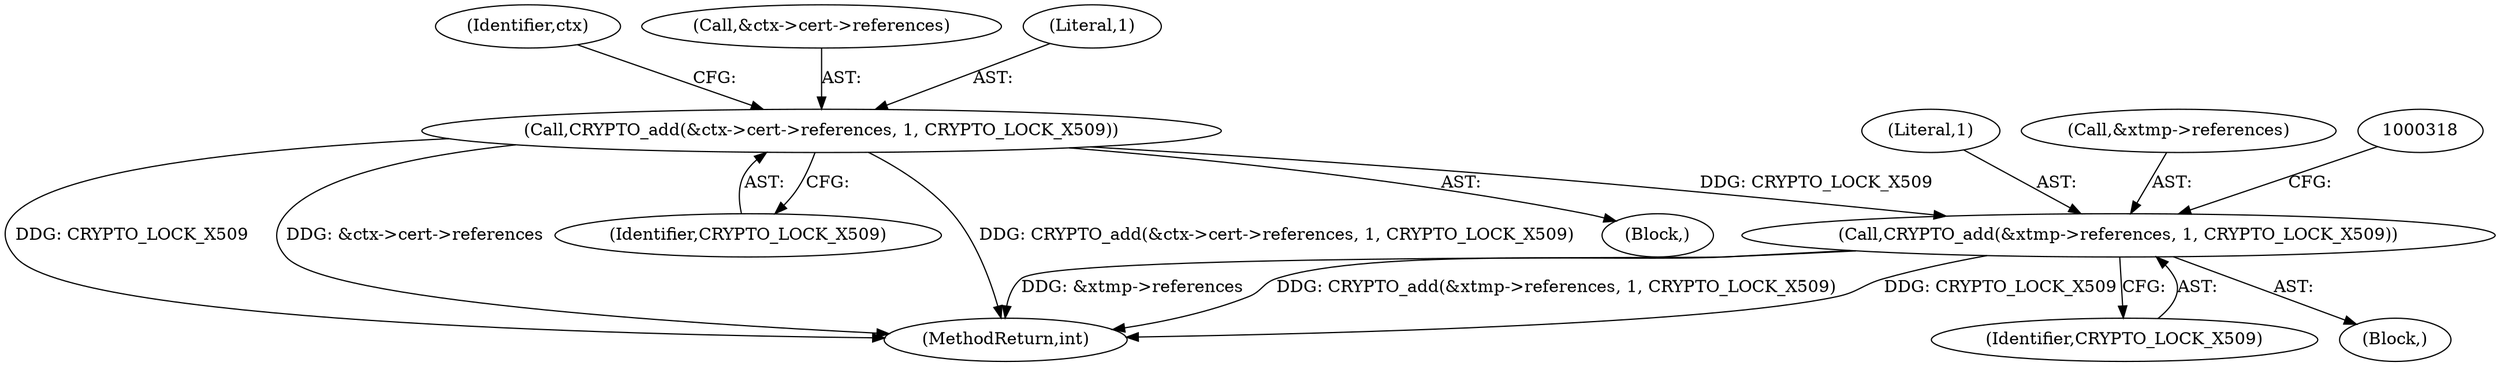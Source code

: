 digraph "0_openssl_9a0db453ba017ebcaccbee933ee6511a9ae4d1c8@pointer" {
"1000310" [label="(Call,CRYPTO_add(&xtmp->references, 1, CRYPTO_LOCK_X509))"];
"1000213" [label="(Call,CRYPTO_add(&ctx->cert->references, 1, CRYPTO_LOCK_X509))"];
"1000799" [label="(MethodReturn,int)"];
"1000297" [label="(Block,)"];
"1000224" [label="(Identifier,ctx)"];
"1000190" [label="(Block,)"];
"1000213" [label="(Call,CRYPTO_add(&ctx->cert->references, 1, CRYPTO_LOCK_X509))"];
"1000316" [label="(Identifier,CRYPTO_LOCK_X509)"];
"1000221" [label="(Identifier,CRYPTO_LOCK_X509)"];
"1000315" [label="(Literal,1)"];
"1000214" [label="(Call,&ctx->cert->references)"];
"1000220" [label="(Literal,1)"];
"1000311" [label="(Call,&xtmp->references)"];
"1000310" [label="(Call,CRYPTO_add(&xtmp->references, 1, CRYPTO_LOCK_X509))"];
"1000310" -> "1000297"  [label="AST: "];
"1000310" -> "1000316"  [label="CFG: "];
"1000311" -> "1000310"  [label="AST: "];
"1000315" -> "1000310"  [label="AST: "];
"1000316" -> "1000310"  [label="AST: "];
"1000318" -> "1000310"  [label="CFG: "];
"1000310" -> "1000799"  [label="DDG: CRYPTO_add(&xtmp->references, 1, CRYPTO_LOCK_X509)"];
"1000310" -> "1000799"  [label="DDG: CRYPTO_LOCK_X509"];
"1000310" -> "1000799"  [label="DDG: &xtmp->references"];
"1000213" -> "1000310"  [label="DDG: CRYPTO_LOCK_X509"];
"1000213" -> "1000190"  [label="AST: "];
"1000213" -> "1000221"  [label="CFG: "];
"1000214" -> "1000213"  [label="AST: "];
"1000220" -> "1000213"  [label="AST: "];
"1000221" -> "1000213"  [label="AST: "];
"1000224" -> "1000213"  [label="CFG: "];
"1000213" -> "1000799"  [label="DDG: CRYPTO_LOCK_X509"];
"1000213" -> "1000799"  [label="DDG: &ctx->cert->references"];
"1000213" -> "1000799"  [label="DDG: CRYPTO_add(&ctx->cert->references, 1, CRYPTO_LOCK_X509)"];
}
